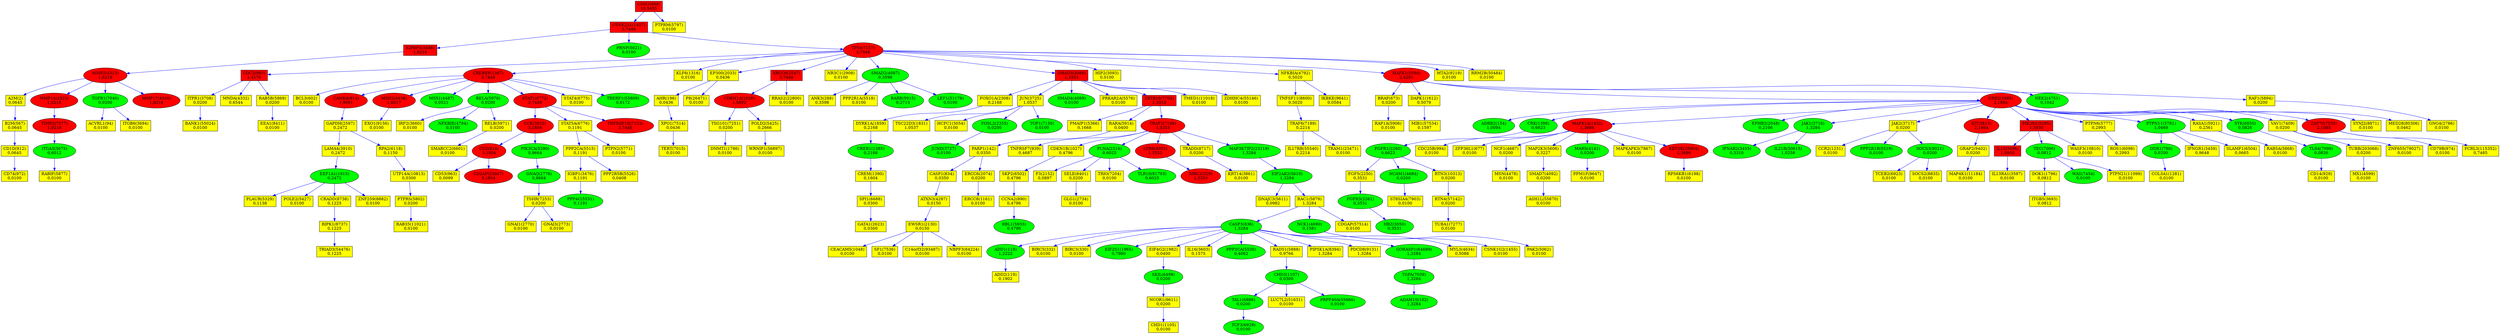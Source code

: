 digraph tmp_ans2 {
N_0 [shape = ellipse, style = filled, fillcolor = green, label = "ADD1(118)\n1,2222"];
N_1 [shape = box, style = filled, fillcolor = yellow, label = "ADD2(119)\n0,1902"];
N_2 [shape = box, style = filled, fillcolor = yellow, label = "PARP1(142)\n0,0350"];
N_3 [shape = ellipse, style = filled, fillcolor = green, label = "ADRB2(154)\n1,0094"];
N_4 [shape = box, style = filled, fillcolor = yellow, label = "AHR(196)\n0,0436"];
N_5 [shape = box, style = filled, fillcolor = yellow, label = "A2M(2)\n0,0645"];
N_6 [shape = box, style = filled, fillcolor = yellow, label = "ACVRL1(94)\n0,0100"];
N_7 [shape = box, style = filled, fillcolor = yellow, label = "BIRC5(332)\n0,0100"];
N_8 [shape = ellipse, style = filled, fillcolor = green, label = "ADAM10(102)\n1,3284"];
N_9 [shape = box, style = filled, fillcolor = yellow, label = "B2M(567)\n0,0645"];
N_10 [shape = box, style = filled, fillcolor = yellow, label = "BRAF(673)\n0,0200"];
N_11 [shape = ellipse, style = filled, fillcolor = green, label = "DDR1(780)\n0,0200"];
N_12 [shape = box, style = filled, fillcolor = yellow, label = "CASP1(834)\n0,0350"];
N_13 [shape = ellipse, style = filled, fillcolor = green, label = "CASP3(836)\n1,3284"];
N_14 [shape = box, style = filled, fillcolor = yellow, label = "BIRC3(330)\n0,0100"];
N_15 [shape = ellipse, style = filled, fillcolor = red, label = "BIRC2(329)\n1,3353"];
N_16 [shape = ellipse, style = filled, fillcolor = red, label = "CD2(914)\n3,1804"];
N_17 [shape = box, style = filled, fillcolor = yellow, label = "TNFRSF7(939)\n0,4687"];
N_18 [shape = box, style = filled, fillcolor = yellow, label = "CD74(972)\n0,0100"];
N_19 [shape = box, style = filled, fillcolor = yellow, label = "CD1D(912)\n0,0645"];
N_20 [shape = box, style = filled, fillcolor = yellow, label = "CCNA2(890)\n0,4796"];
N_21 [shape = box, style = filled, fillcolor = red, label = "CDC2(983)\n1,4176"];
N_22 [shape = box, style = filled, fillcolor = red, label = "CDH1(999)\n10,5455"];
N_23 [shape = ellipse, style = filled, fillcolor = red, label = "CDKN1A(1026)\n1,5892"];
N_24 [shape = ellipse, style = filled, fillcolor = green, label = "CHD3(1107)\n0,0300"];
N_25 [shape = box, style = filled, fillcolor = yellow, label = "CDC25B(994)\n0,0100"];
N_26 [shape = box, style = filled, fillcolor = yellow, label = "CDKN1B(1027)\n0,4796"];
N_27 [shape = box, style = filled, fillcolor = yellow, label = "CCR2(1231)\n0,0100"];
N_28 [shape = box, style = filled, fillcolor = yellow, label = "BCL3(602)\n0,0100"];
N_29 [shape = ellipse, style = filled, fillcolor = green, label = "CREB1(1385)\n0,2168"];
N_30 [shape = ellipse, style = filled, fillcolor = red, label = "CREBBP(1387)\n3,7448"];
N_31 [shape = ellipse, style = filled, fillcolor = red, label = "CAMK4(814)\n1,9091"];
N_32 [shape = box, style = filled, fillcolor = yellow, label = "CREM(1390)\n0,1604"];
N_33 [shape = ellipse, style = filled, fillcolor = green, label = "CRK(1398)\n0,6623"];
N_34 [shape = box, style = filled, fillcolor = yellow, label = "ZFP36L1(677)\n0,0100"];
N_35 [shape = box, style = filled, fillcolor = red, label = "CSNK2A1(1457)\n3,7448"];
N_36 [shape = ellipse, style = filled, fillcolor = red, label = "MAPK14(1432)\n1,3886"];
N_37 [shape = box, style = filled, fillcolor = yellow, label = "CD14(929)\n0,0100"];
N_38 [shape = box, style = filled, fillcolor = yellow, label = "DAPK1(1612)\n0,5079"];
N_39 [shape = box, style = filled, fillcolor = yellow, label = "ERCC8(1161)\n0,0100"];
N_40 [shape = box, style = filled, fillcolor = yellow, label = "DNMT1(1786)\n0,0100"];
N_41 [shape = box, style = filled, fillcolor = yellow, label = "TSC22D3(1831)\n1,0537"];
N_42 [shape = ellipse, style = filled, fillcolor = green, label = "EEF1A1(1915)\n0,2472"];
N_43 [shape = box, style = filled, fillcolor = yellow, label = "KLF6(1316)\n0,0100"];
N_44 [shape = ellipse, style = filled, fillcolor = green, label = "EIF2S1(1965)\n0,7980"];
N_45 [shape = box, style = filled, fillcolor = yellow, label = "EIF4G2(1982)\n0,0400"];
N_46 [shape = box, style = filled, fillcolor = yellow, label = "EP300(2033)\n0,0436"];
N_47 [shape = ellipse, style = filled, fillcolor = green, label = "EPHB2(2048)\n0,2106"];
N_48 [shape = box, style = filled, fillcolor = yellow, label = "CEACAM5(1048)\n0,0100"];
N_49 [shape = box, style = filled, fillcolor = yellow, label = "EWSR1(2130)\n0,0150"];
N_50 [shape = box, style = filled, fillcolor = yellow, label = "F3(2152)\n0,0897"];
N_51 [shape = box, style = filled, fillcolor = yellow, label = "DOK1(1796)\n0,0812"];
N_52 [shape = box, style = filled, fillcolor = yellow, label = "COL3A1(1281)\n0,0100"];
N_53 [shape = ellipse, style = filled, fillcolor = green, label = "FGFR1(2260)\n0,6623"];
N_54 [shape = box, style = filled, fillcolor = yellow, label = "FGF5(2250)\n0,3531"];
N_55 [shape = ellipse, style = filled, fillcolor = green, label = "FGFR3(2261)\n0,3531"];
N_56 [shape = box, style = filled, fillcolor = yellow, label = "DYRK1A(1859)\n0,2168"];
N_57 [shape = ellipse, style = filled, fillcolor = green, label = "FLNA(2316)\n0,6025"];
N_58 [shape = box, style = filled, fillcolor = yellow, label = "CD79B(974)\n0,0100"];
N_59 [shape = box, style = filled, fillcolor = yellow, label = "FOXO1A(2308)\n0,2168"];
N_60 [shape = box, style = filled, fillcolor = yellow, label = "GAPDH(2597)\n0,2472"];
N_61 [shape = box, style = filled, fillcolor = red, label = "XRCC6(2547)\n3,7448"];
N_62 [shape = box, style = filled, fillcolor = yellow, label = "CD53(963)\n0,0099"];
N_63 [shape = box, style = filled, fillcolor = yellow, label = "GNAI1(2770)\n0,0100"];
N_64 [shape = box, style = filled, fillcolor = yellow, label = "GNAI3(2773)\n0,0100"];
N_65 [shape = ellipse, style = filled, fillcolor = green, label = "GNAQ(2776)\n0,9664"];
N_66 [shape = ellipse, style = filled, fillcolor = red, label = "GRB2(2885)\n2,1864"];
N_67 [shape = box, style = filled, fillcolor = yellow, label = "NR3C1(2908)\n0,0100"];
N_68 [shape = box, style = filled, fillcolor = yellow, label = "ERCC6(2074)\n0,0200"];
N_69 [shape = ellipse, style = filled, fillcolor = green, label = "HBZ(3050)\n0,3531"];
N_70 [shape = box, style = filled, fillcolor = yellow, label = "HCFC1(3054)\n0,0100"];
N_71 [shape = box, style = filled, fillcolor = yellow, label = "CHD1(1105)\n0,0100"];
N_72 [shape = ellipse, style = filled, fillcolor = green, label = "IFNAR2(3455)\n0,3310"];
N_73 [shape = box, style = filled, fillcolor = yellow, label = "IFNGR1(3459)\n0,9648"];
N_74 [shape = box, style = filled, fillcolor = red, label = "IL13(3596)\n1,5930"];
N_75 [shape = box, style = filled, fillcolor = yellow, label = "IL16(3603)\n0,1575"];
N_76 [shape = ellipse, style = filled, fillcolor = green, label = "ITGA3(3675)\n0,6012"];
N_77 [shape = box, style = filled, fillcolor = yellow, label = "ITGB5(3693)\n0,0812"];
N_78 [shape = box, style = filled, fillcolor = yellow, label = "ITPR1(3708)\n0,0200"];
N_79 [shape = ellipse, style = filled, fillcolor = green, label = "JAK1(3716)\n1,3284"];
N_80 [shape = box, style = filled, fillcolor = yellow, label = "JAK2(3717)\n0,0200"];
N_81 [shape = box, style = filled, fillcolor = yellow, label = "JUN(3725)\n1,0537"];
N_82 [shape = ellipse, style = filled, fillcolor = green, label = "FOSL2(2355)\n0,0200"];
N_83 [shape = box, style = filled, fillcolor = yellow, label = "ANK3(288)\n0,3598"];
N_84 [shape = ellipse, style = filled, fillcolor = red, label = "KIT(3815)\n2,1864"];
N_85 [shape = box, style = filled, fillcolor = red, label = "IGFBP3(3486)\n1,8218"];
N_86 [shape = ellipse, style = filled, fillcolor = red, label = "LCK(3932)\n3,1804"];
N_87 [shape = box, style = filled, fillcolor = yellow, label = "GATA1(2623)\n0,0300"];
N_88 [shape = ellipse, style = filled, fillcolor = red, label = "LTBR(4055)\n1,3353"];
N_89 [shape = ellipse, style = filled, fillcolor = green, label = "SMAD2(4087)\n0,3598"];
N_90 [shape = ellipse, style = filled, fillcolor = green, label = "JUND(3727)\n0,0100"];
N_91 [shape = box, style = filled, fillcolor = red, label = "SMAD3(4088)\n1,3353"];
N_92 [shape = ellipse, style = filled, fillcolor = green, label = "SMAD4(4089)\n0,0100"];
N_93 [shape = box, style = filled, fillcolor = yellow, label = "SMAD7(4092)\n0,0200"];
N_94 [shape = box, style = filled, fillcolor = yellow, label = "IGBP1(3476)\n0,1191"];
N_95 [shape = ellipse, style = filled, fillcolor = red, label = "MMP2(4313)\n1,8218"];
N_96 [shape = ellipse, style = filled, fillcolor = red, label = "MSH2(4436)\n1,6017"];
N_97 [shape = box, style = filled, fillcolor = yellow, label = "MSN(4478)\n0,0100"];
N_98 [shape = ellipse, style = filled, fillcolor = green, label = "MSX1(4487)\n0,0521"];
N_99 [shape = box, style = filled, fillcolor = yellow, label = "MX1(4599)\n0,0100"];
N_100 [shape = ellipse, style = filled, fillcolor = green, label = "NCAM1(4684)\n0,0200"];
N_101 [shape = box, style = filled, fillcolor = yellow, label = "NCF1(4687)\n0,0200"];
N_102 [shape = box, style = filled, fillcolor = yellow, label = "CSNK1G2(1455)\n0,0100"];
N_103 [shape = box, style = filled, fillcolor = yellow, label = "HIP2(3093)\n0,0100"];
N_104 [shape = ellipse, style = filled, fillcolor = green, label = "NCK1(4690)\n0,1581"];
N_105 [shape = ellipse, style = filled, fillcolor = green, label = "NEK2(4751)\n0,1042"];
N_106 [shape = box, style = filled, fillcolor = yellow, label = "IRF2(3660)\n0,0100"];
N_107 [shape = box, style = filled, fillcolor = yellow, label = "GLG1(2734)\n0,0100"];
N_108 [shape = box, style = filled, fillcolor = yellow, label = "NFKBIA(4792)\n0,5020"];
N_109 [shape = box, style = filled, fillcolor = yellow, label = "PAK2(5062)\n0,0100"];
N_110 [shape = box, style = filled, fillcolor = red, label = "PIK3R1(5295)\n1,5930"];
N_111 [shape = ellipse, style = filled, fillcolor = green, label = "PIK3CA(5290)\n0,9664"];
N_112 [shape = box, style = filled, fillcolor = yellow, label = "KRT14(3861)\n0,0100"];
N_113 [shape = box, style = filled, fillcolor = yellow, label = "PMAIP1(5366)\n0,1668"];
N_114 [shape = box, style = filled, fillcolor = yellow, label = "PPP2CA(5515)\n0,1191"];
N_115 [shape = ellipse, style = filled, fillcolor = green, label = "PPP2R1B(5519)\n0,0100"];
N_116 [shape = box, style = filled, fillcolor = yellow, label = "PPP2R1A(5518)\n0,0100"];
N_117 [shape = ellipse, style = filled, fillcolor = green, label = "PPP3CA(5530)\n0,4062"];
N_118 [shape = ellipse, style = filled, fillcolor = green, label = "NFKBIE(4794)\n0,0100"];
N_119 [shape = box, style = filled, fillcolor = yellow, label = "PRKAR2A(5576)\n0,0100"];
N_120 [shape = ellipse, style = filled, fillcolor = red, label = "MAPK1(5594)\n2,4291"];
N_121 [shape = ellipse, style = filled, fillcolor = green, label = "EIF2AK2(5610)\n1,3284"];
N_122 [shape = box, style = filled, fillcolor = yellow, label = "DNAJC3(5611)\n0,0982"];
N_123 [shape = ellipse, style = filled, fillcolor = green, label = "PRNP(5621)\n0,0100"];
N_124 [shape = box, style = filled, fillcolor = yellow, label = "ATXN3(4287)\n0,0150"];
N_125 [shape = box, style = filled, fillcolor = yellow, label = "LAMA4(3910)\n0,2472"];
N_126 [shape = box, style = filled, fillcolor = yellow, label = "PTPN6(5777)\n0,2993"];
N_127 [shape = box, style = filled, fillcolor = yellow, label = "PTPRM(5797)\n0,0100"];
N_128 [shape = ellipse, style = filled, fillcolor = green, label = "PTPN11(5781)\n1,0469"];
N_129 [shape = box, style = filled, fillcolor = yellow, label = "RAB5A(5868)\n0,0100"];
N_130 [shape = box, style = filled, fillcolor = yellow, label = "RAC1(5879)\n1,3284"];
N_131 [shape = box, style = filled, fillcolor = yellow, label = "RAD51(5888)\n0,9766"];
N_132 [shape = box, style = filled, fillcolor = yellow, label = "RAF1(5894)\n0,0200"];
N_133 [shape = box, style = filled, fillcolor = yellow, label = "GNG4(2786)\n0,0100"];
N_134 [shape = box, style = filled, fillcolor = yellow, label = "RAP1A(5906)\n0,0100"];
N_135 [shape = box, style = filled, fillcolor = yellow, label = "RASA1(5921)\n0,2361"];
N_136 [shape = box, style = filled, fillcolor = yellow, label = "MNDA(4332)\n0,6544"];
N_137 [shape = box, style = filled, fillcolor = yellow, label = "RARA(5914)\n0,0400"];
N_138 [shape = ellipse, style = filled, fillcolor = green, label = "RBL1(5933)\n0,4796"];
N_139 [shape = ellipse, style = filled, fillcolor = green, label = "PPP4C(5531)\n0,1191"];
N_140 [shape = ellipse, style = filled, fillcolor = green, label = "RELA(5970)\n0,0200"];
N_141 [shape = box, style = filled, fillcolor = yellow, label = "RELB(5971)\n0,0200"];
N_142 [shape = box, style = filled, fillcolor = yellow, label = "RPA2(6118)\n0,1150"];
N_143 [shape = ellipse, style = filled, fillcolor = green, label = "RARB(5915)\n0,2715"];
N_144 [shape = box, style = filled, fillcolor = yellow, label = "MAP2K3(5606)\n0,3227"];
N_145 [shape = ellipse, style = filled, fillcolor = red, label = "MMP14(4323)\n1,8218"];
N_146 [shape = box, style = filled, fillcolor = yellow, label = "SELE(6401)\n0,0200"];
N_147 [shape = box, style = filled, fillcolor = yellow, label = "PTPN2(5771)\n0,0100"];
N_148 [shape = ellipse, style = filled, fillcolor = green, label = "SKIL(6498)\n0,0200"];
N_149 [shape = box, style = filled, fillcolor = yellow, label = "SLAMF1(6504)\n0,0665"];
N_150 [shape = box, style = filled, fillcolor = yellow, label = "SPI1(6688)\n0,0300"];
N_151 [shape = ellipse, style = filled, fillcolor = red, label = "STAT1(6772)\n3,7448"];
N_152 [shape = box, style = filled, fillcolor = yellow, label = "STAT5A(6776)\n0,1191"];
N_153 [shape = box, style = filled, fillcolor = yellow, label = "RPS6KB1(6198)\n0,0100"];
N_154 [shape = box, style = filled, fillcolor = yellow, label = "PLAUR(5329)\n0,1138"];
N_155 [shape = ellipse, style = filled, fillcolor = green, label = "SYK(6850)\n0,0826"];
N_156 [shape = box, style = filled, fillcolor = yellow, label = "TCEB2(6923)\n0,0100"];
N_157 [shape = ellipse, style = filled, fillcolor = green, label = "TCF3(6929)\n0,0100"];
N_158 [shape = ellipse, style = filled, fillcolor = green, label = "TAL1(6886)\n0,0200"];
N_159 [shape = box, style = filled, fillcolor = yellow, label = "SKP2(6502)\n0,4796"];
N_160 [shape = ellipse, style = filled, fillcolor = green, label = "TEC(7006)\n0,0812"];
N_161 [shape = box, style = filled, fillcolor = yellow, label = "TERT(7015)\n0,0100"];
N_162 [shape = box, style = filled, fillcolor = yellow, label = "RAB5B(5869)\n0,0200"];
N_163 [shape = ellipse, style = filled, fillcolor = green, label = "TGFA(7039)\n1,3284"];
N_164 [shape = box, style = filled, fillcolor = yellow, label = "ITGB6(3694)\n0,0100"];
N_165 [shape = ellipse, style = filled, fillcolor = green, label = "TGFB1(7040)\n0,0200"];
N_166 [shape = box, style = filled, fillcolor = yellow, label = "POLE2(5427)\n0,0100"];
N_167 [shape = ellipse, style = filled, fillcolor = green, label = "TLR4(7099)\n0,0826"];
N_168 [shape = ellipse, style = filled, fillcolor = green, label = "TOP1(7150)\n0,0100"];
N_169 [shape = ellipse, style = filled, fillcolor = red, label = "TP53(7157)\n3,7448"];
N_170 [shape = ellipse, style = filled, fillcolor = red, label = "TNFRSF1B(7133)\n3,7448"];
N_171 [shape = ellipse, style = filled, fillcolor = red, label = "TRAF2(7186)\n1,3353"];
N_172 [shape = box, style = filled, fillcolor = yellow, label = "TRAF6(7189)\n0,2214"];
N_173 [shape = box, style = filled, fillcolor = yellow, label = "TSHR(7253)\n0,0200"];
N_174 [shape = box, style = filled, fillcolor = yellow, label = "TSG101(7251)\n0,0200"];
N_175 [shape = box, style = filled, fillcolor = yellow, label = "TUBA1(7277)\n0,0100"];
N_176 [shape = ellipse, style = filled, fillcolor = green, label = "WAS(7454)\n0,0100"];
N_177 [shape = box, style = filled, fillcolor = yellow, label = "POLD2(5425)\n0,2666"];
N_178 [shape = box, style = filled, fillcolor = yellow, label = "XPO1(7514)\n0,0436"];
N_179 [shape = box, style = filled, fillcolor = yellow, label = "VAV1(7409)\n0,0200"];
N_180 [shape = ellipse, style = filled, fillcolor = red, label = "ZAP70(7535)\n2,1085"];
N_181 [shape = box, style = filled, fillcolor = red, label = "ZBTB16(7704)\n1,3353"];
N_182 [shape = box, style = filled, fillcolor = yellow, label = "ST8SIA4(7903)\n0,0100"];
N_183 [shape = ellipse, style = filled, fillcolor = green, label = "MARS(4141)\n0,0200"];
N_184 [shape = box, style = filled, fillcolor = yellow, label = "SF1(7536)\n0,0100"];
N_185 [shape = box, style = filled, fillcolor = yellow, label = "EEA1(8411)\n0,0100"];
N_186 [shape = box, style = filled, fillcolor = yellow, label = "PTPRS(5802)\n0,0200"];
N_187 [shape = box, style = filled, fillcolor = yellow, label = "TNFSF11(8600)\n0,5020"];
N_188 [shape = box, style = filled, fillcolor = yellow, label = "PIP5K1A(8394)\n1,3284"];
N_189 [shape = box, style = filled, fillcolor = yellow, label = "TRADD(8717)\n0,0200"];
N_190 [shape = box, style = filled, fillcolor = yellow, label = "RIPK1(8737)\n0,1225"];
N_191 [shape = box, style = filled, fillcolor = yellow, label = "SYNJ2(8871)\n0,0100"];
N_192 [shape = box, style = filled, fillcolor = yellow, label = "SOCS2(8835)\n0,0100"];
N_193 [shape = box, style = filled, fillcolor = yellow, label = "SMARCC2(6601)\n0,0100"];
N_194 [shape = box, style = filled, fillcolor = yellow, label = "STAT4(6775)\n0,0100"];
N_195 [shape = box, style = filled, fillcolor = yellow, label = "NCOR1(9611)\n0,0200"];
N_196 [shape = box, style = filled, fillcolor = yellow, label = "PPM1F(9647)\n0,0100"];
N_197 [shape = box, style = filled, fillcolor = yellow, label = "GRAP2(9402)\n0,0200"];
N_198 [shape = box, style = filled, fillcolor = yellow, label = "PDCD8(9131)\n1,3284"];
N_199 [shape = box, style = filled, fillcolor = yellow, label = "IKBKE(9641)\n0,0584"];
N_200 [shape = box, style = filled, fillcolor = yellow, label = "RTN3(10313)\n0,0200"];
N_201 [shape = box, style = filled, fillcolor = yellow, label = "ROS1(6098)\n0,2993"];
N_202 [shape = box, style = filled, fillcolor = yellow, label = "RABIF(5877)\n0,0100"];
N_203 [shape = box, style = filled, fillcolor = yellow, label = "UTP14A(10813)\n0,0300"];
N_204 [shape = box, style = filled, fillcolor = yellow, label = "CRADD(8738)\n0,1225"];
N_205 [shape = box, style = filled, fillcolor = yellow, label = "MAP4K1(11184)\n0,0100"];
N_206 [shape = box, style = filled, fillcolor = yellow, label = "MTA2(9219)\n0,0100"];
N_207 [shape = ellipse, style = filled, fillcolor = red, label = "CD2AP(23607)\n3,1804"];
N_208 [shape = box, style = filled, fillcolor = yellow, label = "MAPKAPK3(7867)\n0,0100"];
N_209 [shape = ellipse, style = filled, fillcolor = green, label = "LEF1(51176)\n0,0100"];
N_210 [shape = box, style = filled, fillcolor = yellow, label = "LUC7L2(51631)\n0,0100"];
N_211 [shape = box, style = filled, fillcolor = yellow, label = "TRIAD3(54476)\n0,1225"];
N_212 [shape = box, style = filled, fillcolor = yellow, label = "RRAS2(22800)\n0,0100"];
N_213 [shape = ellipse, style = filled, fillcolor = green, label = "PRPF40A(55660)\n0,0100"];
N_214 [shape = box, style = filled, fillcolor = yellow, label = "ZNF259(8882)\n0,0100"];
N_215 [shape = box, style = filled, fillcolor = yellow, label = "WRNIP1(56897)\n0,0100"];
N_216 [shape = ellipse, style = filled, fillcolor = green, label = "IL21R(50615)\n1,0258"];
N_217 [shape = ellipse, style = filled, fillcolor = green, label = "GORASP1(64689)\n1,3284"];
N_218 [shape = box, style = filled, fillcolor = yellow, label = "IL17RB(55540)\n0,2214"];
N_219 [shape = box, style = filled, fillcolor = yellow, label = "RTN4(57142)\n0,0200"];
N_220 [shape = box, style = filled, fillcolor = yellow, label = "RAB35(11021)\n0,0100"];
N_221 [shape = box, style = filled, fillcolor = yellow, label = "MED28(80306)\n0,0462"];
N_222 [shape = box, style = filled, fillcolor = yellow, label = "C14orf32(93487)\n0,0100"];
N_223 [shape = box, style = filled, fillcolor = yellow, label = "TRAM1(23471)\n0,0100"];
N_224 [shape = box, style = filled, fillcolor = yellow, label = "NBPF3(84224)\n0,0100"];
N_225 [shape = box, style = filled, fillcolor = yellow, label = "WASF3(10810)\n0,0100"];
N_226 [shape = box, style = filled, fillcolor = yellow, label = "TUBB(203068)\n0,0200"];
N_227 [shape = ellipse, style = filled, fillcolor = green, label = "MAP3K7IP2(23118)\n1,3284"];
N_228 [shape = box, style = filled, fillcolor = yellow, label = "TRIO(7204)\n0,0100"];
N_229 [shape = box, style = filled, fillcolor = yellow, label = "PTPN21(11099)\n0,0100"];
N_230 [shape = box, style = filled, fillcolor = yellow, label = "MYL3(4634)\n0,5088"];
N_231 [shape = ellipse, style = filled, fillcolor = green, label = "TLR10(81793)\n0,6025"];
N_232 [shape = box, style = filled, fillcolor = yellow, label = "ZNF655(79027)\n0,0100"];
N_233 [shape = ellipse, style = filled, fillcolor = green, label = "TRERF1(55809)\n0,6172"];
N_234 [shape = ellipse, style = filled, fillcolor = green, label = "SOCS3(9021)\n0,0200"];
N_235 [shape = ellipse, style = filled, fillcolor = red, label = "EEF2K(29904)\n1,3886"];
N_236 [shape = box, style = filled, fillcolor = yellow, label = "CDGAP(57514)\n0,0100"];
N_237 [shape = box, style = filled, fillcolor = yellow, label = "MIB1(57534)\n0,1597"];
N_238 [shape = box, style = filled, fillcolor = yellow, label = "IL13RA1(3597)\n0,0100"];
N_239 [shape = box, style = filled, fillcolor = yellow, label = "P8(26471)\n0,0100"];
N_240 [shape = ellipse, style = filled, fillcolor = red, label = "TIMP2(7077)\n1,8218"];
N_241 [shape = box, style = filled, fillcolor = yellow, label = "BANK1(55024)\n0,0100"];
N_242 [shape = ellipse, style = filled, fillcolor = red, label = "MMP17(4326)\n1,8218"];
N_243 [shape = box, style = filled, fillcolor = yellow, label = "TMED1(11018)\n0,0100"];
N_244 [shape = box, style = filled, fillcolor = yellow, label = "ZDHHC4(55146)\n0,0100"];
N_245 [shape = box, style = filled, fillcolor = yellow, label = "ASH1L(55870)\n0,0100"];
N_246 [shape = box, style = filled, fillcolor = yellow, label = "EXO1(9156)\n0,0100"];
N_247 [shape = box, style = filled, fillcolor = yellow, label = "PPP2R5B(5526)\n0,0408"];
N_248 [shape = box, style = filled, fillcolor = yellow, label = "RRM2B(50484)\n0,0100"];
N_249 [shape = box, style = filled, fillcolor = yellow, label = "FCRL3(115352)\n0,7485"];
N_0 -> N_1 [ color = blue ];
N_5 -> N_9 [ color = blue ];
N_2 -> N_12 [ color = blue ];
N_13 -> N_0 [ color = blue ];
N_13 -> N_7 [ color = blue ];
N_13 -> N_14 [ color = blue ];
N_9 -> N_19 [ color = blue ];
N_19 -> N_18 [ color = blue ];
N_30 -> N_28 [ color = blue ];
N_30 -> N_31 [ color = blue ];
N_29 -> N_32 [ color = blue ];
N_22 -> N_35 [ color = blue ];
N_36 -> N_25 [ color = blue ];
N_36 -> N_34 [ color = blue ];
N_13 -> N_44 [ color = blue ];
N_13 -> N_45 [ color = blue ];
N_46 -> N_4 [ color = blue ];
N_49 -> N_48 [ color = blue ];
N_11 -> N_52 [ color = blue ];
N_33 -> N_53 [ color = blue ];
N_53 -> N_54 [ color = blue ];
N_54 -> N_55 [ color = blue ];
N_56 -> N_29 [ color = blue ];
N_57 -> N_50 [ color = blue ];
N_59 -> N_56 [ color = blue ];
N_31 -> N_60 [ color = blue ];
N_61 -> N_23 [ color = blue ];
N_16 -> N_62 [ color = blue ];
N_66 -> N_3 [ color = blue ];
N_66 -> N_33 [ color = blue ];
N_66 -> N_36 [ color = blue ];
N_66 -> N_47 [ color = blue ];
N_2 -> N_68 [ color = blue ];
N_68 -> N_39 [ color = blue ];
N_55 -> N_69 [ color = blue ];
N_13 -> N_75 [ color = blue ];
N_51 -> N_77 [ color = blue ];
N_21 -> N_78 [ color = blue ];
N_66 -> N_79 [ color = blue ];
N_79 -> N_72 [ color = blue ];
N_80 -> N_27 [ color = blue ];
N_66 -> N_80 [ color = blue ];
N_81 -> N_41 [ color = blue ];
N_81 -> N_70 [ color = blue ];
N_81 -> N_82 [ color = blue ];
N_66 -> N_84 [ color = blue ];
N_35 -> N_85 [ color = blue ];
N_86 -> N_16 [ color = blue ];
N_88 -> N_15 [ color = blue ];
N_89 -> N_83 [ color = blue ];
N_82 -> N_90 [ color = blue ];
N_91 -> N_59 [ color = blue ];
N_91 -> N_81 [ color = blue ];
N_91 -> N_92 [ color = blue ];
N_95 -> N_5 [ color = blue ];
N_85 -> N_95 [ color = blue ];
N_30 -> N_96 [ color = blue ];
N_30 -> N_98 [ color = blue ];
N_53 -> N_100 [ color = blue ];
N_36 -> N_101 [ color = blue ];
N_101 -> N_97 [ color = blue ];
N_104 -> N_102 [ color = blue ];
N_104 -> N_109 [ color = blue ];
N_66 -> N_110 [ color = blue ];
N_110 -> N_74 [ color = blue ];
N_111 -> N_65 [ color = blue ];
N_86 -> N_111 [ color = blue ];
N_114 -> N_94 [ color = blue ];
N_80 -> N_115 [ color = blue ];
N_89 -> N_116 [ color = blue ];
N_13 -> N_117 [ color = blue ];
N_91 -> N_119 [ color = blue ];
N_120 -> N_10 [ color = blue ];
N_120 -> N_38 [ color = blue ];
N_120 -> N_66 [ color = blue ];
N_120 -> N_105 [ color = blue ];
N_121 -> N_122 [ color = blue ];
N_35 -> N_123 [ color = blue ];
N_12 -> N_124 [ color = blue ];
N_124 -> N_49 [ color = blue ];
N_125 -> N_42 [ color = blue ];
N_60 -> N_125 [ color = blue ];
N_66 -> N_126 [ color = blue ];
N_22 -> N_127 [ color = blue ];
N_128 -> N_11 [ color = blue ];
N_66 -> N_128 [ color = blue ];
N_128 -> N_73 [ color = blue ];
N_130 -> N_13 [ color = blue ];
N_130 -> N_104 [ color = blue ];
N_121 -> N_130 [ color = blue ];
N_13 -> N_131 [ color = blue ];
N_131 -> N_24 [ color = blue ];
N_120 -> N_132 [ color = blue ];
N_132 -> N_133 [ color = blue ];
N_10 -> N_134 [ color = blue ];
N_66 -> N_135 [ color = blue ];
N_135 -> N_129 [ color = blue ];
N_21 -> N_136 [ color = blue ];
N_137 -> N_2 [ color = blue ];
N_20 -> N_138 [ color = blue ];
N_94 -> N_139 [ color = blue ];
N_30 -> N_140 [ color = blue ];
N_140 -> N_106 [ color = blue ];
N_140 -> N_118 [ color = blue ];
N_140 -> N_141 [ color = blue ];
N_60 -> N_142 [ color = blue ];
N_89 -> N_143 [ color = blue ];
N_36 -> N_144 [ color = blue ];
N_144 -> N_93 [ color = blue ];
N_95 -> N_145 [ color = blue ];
N_57 -> N_146 [ color = blue ];
N_146 -> N_107 [ color = blue ];
N_45 -> N_148 [ color = blue ];
N_128 -> N_149 [ color = blue ];
N_32 -> N_150 [ color = blue ];
N_150 -> N_87 [ color = blue ];
N_30 -> N_151 [ color = blue ];
N_151 -> N_86 [ color = blue ];
N_152 -> N_114 [ color = blue ];
N_152 -> N_147 [ color = blue ];
N_151 -> N_152 [ color = blue ];
N_42 -> N_154 [ color = blue ];
N_66 -> N_155 [ color = blue ];
N_24 -> N_158 [ color = blue ];
N_158 -> N_157 [ color = blue ];
N_159 -> N_20 [ color = blue ];
N_26 -> N_159 [ color = blue ];
N_160 -> N_51 [ color = blue ];
N_110 -> N_160 [ color = blue ];
N_21 -> N_162 [ color = blue ];
N_163 -> N_8 [ color = blue ];
N_165 -> N_6 [ color = blue ];
N_95 -> N_165 [ color = blue ];
N_165 -> N_164 [ color = blue ];
N_42 -> N_166 [ color = blue ];
N_167 -> N_37 [ color = blue ];
N_155 -> N_167 [ color = blue ];
N_81 -> N_168 [ color = blue ];
N_169 -> N_21 [ color = blue ];
N_169 -> N_30 [ color = blue ];
N_35 -> N_169 [ color = blue ];
N_169 -> N_43 [ color = blue ];
N_169 -> N_46 [ color = blue ];
N_169 -> N_61 [ color = blue ];
N_169 -> N_67 [ color = blue ];
N_169 -> N_89 [ color = blue ];
N_169 -> N_91 [ color = blue ];
N_169 -> N_103 [ color = blue ];
N_169 -> N_108 [ color = blue ];
N_169 -> N_120 [ color = blue ];
N_151 -> N_170 [ color = blue ];
N_171 -> N_17 [ color = blue ];
N_171 -> N_26 [ color = blue ];
N_171 -> N_57 [ color = blue ];
N_171 -> N_88 [ color = blue ];
N_173 -> N_63 [ color = blue ];
N_173 -> N_64 [ color = blue ];
N_65 -> N_173 [ color = blue ];
N_23 -> N_174 [ color = blue ];
N_174 -> N_40 [ color = blue ];
N_160 -> N_176 [ color = blue ];
N_23 -> N_177 [ color = blue ];
N_4 -> N_178 [ color = blue ];
N_178 -> N_161 [ color = blue ];
N_66 -> N_179 [ color = blue ];
N_180 -> N_58 [ color = blue ];
N_66 -> N_180 [ color = blue ];
N_91 -> N_181 [ color = blue ];
N_181 -> N_113 [ color = blue ];
N_181 -> N_137 [ color = blue ];
N_181 -> N_171 [ color = blue ];
N_100 -> N_182 [ color = blue ];
N_36 -> N_183 [ color = blue ];
N_49 -> N_184 [ color = blue ];
N_162 -> N_185 [ color = blue ];
N_108 -> N_187 [ color = blue ];
N_187 -> N_172 [ color = blue ];
N_13 -> N_188 [ color = blue ];
N_189 -> N_112 [ color = blue ];
N_171 -> N_189 [ color = blue ];
N_66 -> N_191 [ color = blue ];
N_141 -> N_193 [ color = blue ];
N_30 -> N_194 [ color = blue ];
N_195 -> N_71 [ color = blue ];
N_148 -> N_195 [ color = blue ];
N_183 -> N_196 [ color = blue ];
N_84 -> N_197 [ color = blue ];
N_13 -> N_198 [ color = blue ];
N_108 -> N_199 [ color = blue ];
N_53 -> N_200 [ color = blue ];
N_126 -> N_201 [ color = blue ];
N_76 -> N_202 [ color = blue ];
N_142 -> N_203 [ color = blue ];
N_203 -> N_186 [ color = blue ];
N_42 -> N_204 [ color = blue ];
N_204 -> N_190 [ color = blue ];
N_197 -> N_205 [ color = blue ];
N_169 -> N_206 [ color = blue ];
N_16 -> N_207 [ color = blue ];
N_36 -> N_208 [ color = blue ];
N_89 -> N_209 [ color = blue ];
N_24 -> N_210 [ color = blue ];
N_190 -> N_211 [ color = blue ];
N_61 -> N_212 [ color = blue ];
N_24 -> N_213 [ color = blue ];
N_42 -> N_214 [ color = blue ];
N_177 -> N_215 [ color = blue ];
N_79 -> N_216 [ color = blue ];
N_13 -> N_217 [ color = blue ];
N_217 -> N_163 [ color = blue ];
N_172 -> N_218 [ color = blue ];
N_219 -> N_175 [ color = blue ];
N_200 -> N_219 [ color = blue ];
N_186 -> N_220 [ color = blue ];
N_66 -> N_221 [ color = blue ];
N_49 -> N_222 [ color = blue ];
N_172 -> N_223 [ color = blue ];
N_49 -> N_224 [ color = blue ];
N_110 -> N_225 [ color = blue ];
N_226 -> N_99 [ color = blue ];
N_179 -> N_226 [ color = blue ];
N_227 -> N_121 [ color = blue ];
N_171 -> N_227 [ color = blue ];
N_57 -> N_228 [ color = blue ];
N_160 -> N_229 [ color = blue ];
N_13 -> N_230 [ color = blue ];
N_57 -> N_231 [ color = blue ];
N_179 -> N_232 [ color = blue ];
N_30 -> N_233 [ color = blue ];
N_80 -> N_234 [ color = blue ];
N_234 -> N_156 [ color = blue ];
N_234 -> N_192 [ color = blue ];
N_36 -> N_235 [ color = blue ];
N_235 -> N_153 [ color = blue ];
N_130 -> N_236 [ color = blue ];
N_38 -> N_237 [ color = blue ];
N_74 -> N_238 [ color = blue ];
N_46 -> N_239 [ color = blue ];
N_240 -> N_76 [ color = blue ];
N_145 -> N_240 [ color = blue ];
N_78 -> N_241 [ color = blue ];
N_95 -> N_242 [ color = blue ];
N_91 -> N_243 [ color = blue ];
N_91 -> N_244 [ color = blue ];
N_93 -> N_245 [ color = blue ];
N_96 -> N_246 [ color = blue ];
N_114 -> N_247 [ color = blue ];
N_169 -> N_248 [ color = blue ];
N_180 -> N_249 [ color = blue ];
}
